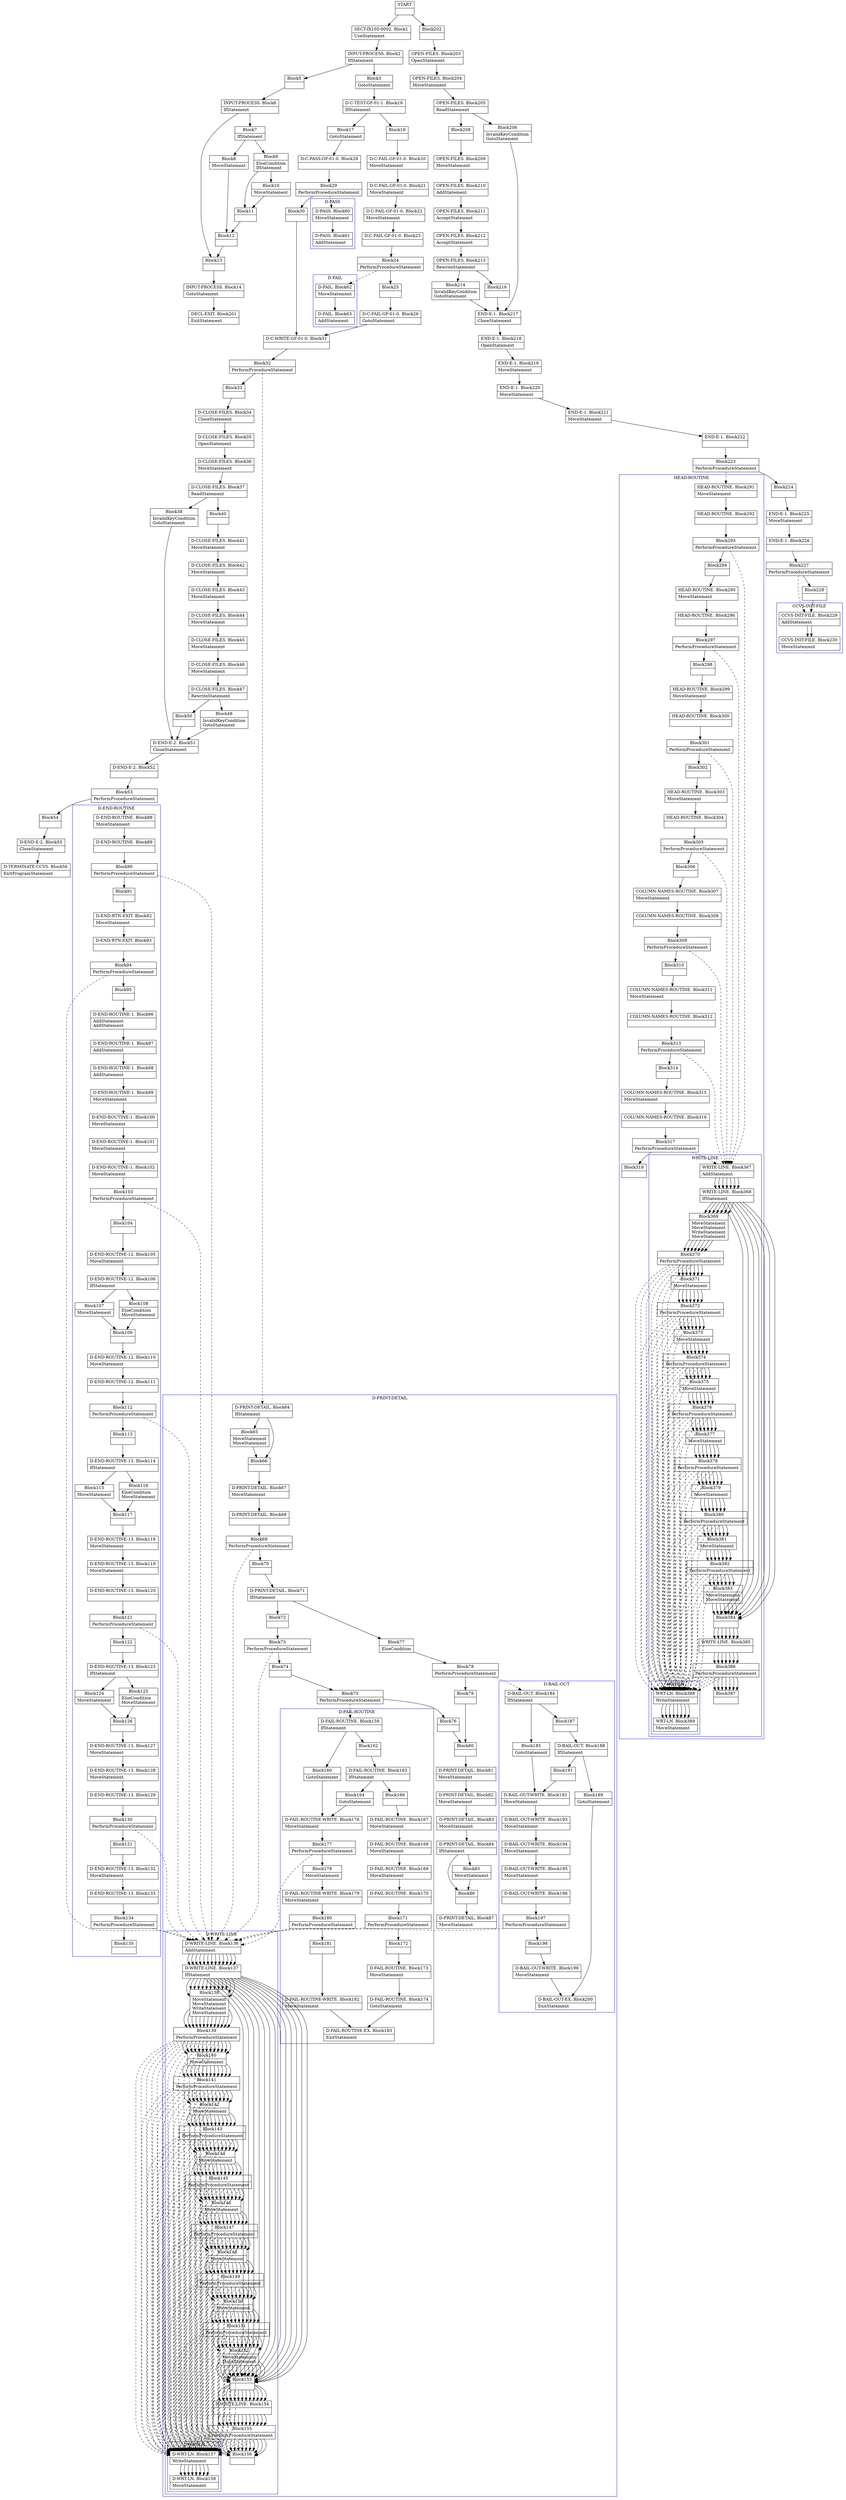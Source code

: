 digraph Cfg {
compound=true;
node [
shape = "record"
]

edge [
arrowtail = "empty"
]
Block0 [
label = "{START|}"
]
Block1 [
label = "{SECT-IX105-0002. Block1|UseStatement\l}"
]
Block2 [
label = "{INPUT-PROCESS. Block2|IfStatement\l}"
]
Block3 [
label = "{Block3|GotoStatement\l}"
]
Block16 [
label = "{D-C-TEST-GF-01-1. Block16|IfStatement\l}"
]
Block17 [
label = "{Block17|GotoStatement\l}"
]
Block28 [
label = "{D-C-PASS-GF-01-0. Block28|}"
]
Block29 [
label = "{Block29|PerformProcedureStatement\l}"
]
subgraph cluster_2{
color = blue;
label = "D-PASS";
Block60 [
label = "{D-PASS. Block60|MoveStatement\l}"
]
Block61 [
label = "{D-PASS. Block61|AddStatement\l}"
]
Block60 -> Block61

}
Block29 -> Block60 [style=dashed]

Block30 [
label = "{Block30|}"
]
Block31 [
label = "{D-C-WRITE-GF-01-0. Block31|}"
]
Block32 [
label = "{Block32|PerformProcedureStatement\l}"
]
subgraph cluster_3{
color = blue;
label = "D-PRINT-DETAIL";
Block64 [
label = "{D-PRINT-DETAIL. Block64|IfStatement\l}"
]
Block65 [
label = "{Block65|MoveStatement\lMoveStatement\l}"
]
Block66 [
label = "{Block66|}"
]
Block67 [
label = "{D-PRINT-DETAIL. Block67|MoveStatement\l}"
]
Block68 [
label = "{D-PRINT-DETAIL. Block68|}"
]
Block69 [
label = "{Block69|PerformProcedureStatement\l}"
]
subgraph cluster_5{
color = blue;
label = "D-WRITE-LINE";
Block136 [
label = "{D-WRITE-LINE. Block136|AddStatement\l}"
]
Block137 [
label = "{D-WRITE-LINE. Block137|IfStatement\l}"
]
Block138 [
label = "{Block138|MoveStatement\lMoveStatement\lWriteStatement\lMoveStatement\l}"
]
Block139 [
label = "{Block139|PerformProcedureStatement\l}"
]
subgraph cluster_16{
color = blue;
label = "D-WRT-LN";
Block157 [
label = "{D-WRT-LN. Block157|WriteStatement\l}"
]
Block158 [
label = "{D-WRT-LN. Block158|MoveStatement\l}"
]
Block157 -> Block158

}
Block139 -> Block157 [style=dashed]

Block140 [
label = "{Block140|MoveStatement\l}"
]
Block141 [
label = "{Block141|PerformProcedureStatement\l}"
]
subgraph cluster_17{
color = blue;
label = "D-WRT-LN";
Block157 [
label = "{D-WRT-LN. Block157|WriteStatement\l}"
]
Block158 [
label = "{D-WRT-LN. Block158|MoveStatement\l}"
]
Block157 -> Block158

}
Block141 -> Block157 [style=dashed]

Block142 [
label = "{Block142|MoveStatement\l}"
]
Block143 [
label = "{Block143|PerformProcedureStatement\l}"
]
subgraph cluster_18{
color = blue;
label = "D-WRT-LN";
Block157 [
label = "{D-WRT-LN. Block157|WriteStatement\l}"
]
Block158 [
label = "{D-WRT-LN. Block158|MoveStatement\l}"
]
Block157 -> Block158

}
Block143 -> Block157 [style=dashed]

Block144 [
label = "{Block144|MoveStatement\l}"
]
Block145 [
label = "{Block145|PerformProcedureStatement\l}"
]
subgraph cluster_19{
color = blue;
label = "D-WRT-LN";
Block157 [
label = "{D-WRT-LN. Block157|WriteStatement\l}"
]
Block158 [
label = "{D-WRT-LN. Block158|MoveStatement\l}"
]
Block157 -> Block158

}
Block145 -> Block157 [style=dashed]

Block146 [
label = "{Block146|MoveStatement\l}"
]
Block147 [
label = "{Block147|PerformProcedureStatement\l}"
]
subgraph cluster_20{
color = blue;
label = "D-WRT-LN";
Block157 [
label = "{D-WRT-LN. Block157|WriteStatement\l}"
]
Block158 [
label = "{D-WRT-LN. Block158|MoveStatement\l}"
]
Block157 -> Block158

}
Block147 -> Block157 [style=dashed]

Block148 [
label = "{Block148|MoveStatement\l}"
]
Block149 [
label = "{Block149|PerformProcedureStatement\l}"
]
subgraph cluster_21{
color = blue;
label = "D-WRT-LN";
Block157 [
label = "{D-WRT-LN. Block157|WriteStatement\l}"
]
Block158 [
label = "{D-WRT-LN. Block158|MoveStatement\l}"
]
Block157 -> Block158

}
Block149 -> Block157 [style=dashed]

Block150 [
label = "{Block150|MoveStatement\l}"
]
Block151 [
label = "{Block151|PerformProcedureStatement\l}"
]
subgraph cluster_22{
color = blue;
label = "D-WRT-LN";
Block157 [
label = "{D-WRT-LN. Block157|WriteStatement\l}"
]
Block158 [
label = "{D-WRT-LN. Block158|MoveStatement\l}"
]
Block157 -> Block158

}
Block151 -> Block157 [style=dashed]

Block152 [
label = "{Block152|MoveStatement\lMoveStatement\l}"
]
Block153 [
label = "{Block153|}"
]
Block154 [
label = "{D-WRITE-LINE. Block154|}"
]
Block155 [
label = "{Block155|PerformProcedureStatement\l}"
]
subgraph cluster_23{
color = blue;
label = "D-WRT-LN";
Block157 [
label = "{D-WRT-LN. Block157|WriteStatement\l}"
]
Block158 [
label = "{D-WRT-LN. Block158|MoveStatement\l}"
]
Block157 -> Block158

}
Block155 -> Block157 [style=dashed]

Block156 [
label = "{Block156|}"
]
Block136 -> Block137
Block137 -> Block138
Block137 -> Block153
Block138 -> Block139
Block139 -> Block140
Block140 -> Block141
Block141 -> Block142
Block142 -> Block143
Block143 -> Block144
Block144 -> Block145
Block145 -> Block146
Block146 -> Block147
Block147 -> Block148
Block148 -> Block149
Block149 -> Block150
Block150 -> Block151
Block151 -> Block152
Block152 -> Block153
Block153 -> Block154
Block154 -> Block155
Block155 -> Block156

}
Block69 -> Block136 [style=dashed]

Block70 [
label = "{Block70|}"
]
Block71 [
label = "{D-PRINT-DETAIL. Block71|IfStatement\l}"
]
Block72 [
label = "{Block72|}"
]
Block73 [
label = "{Block73|PerformProcedureStatement\l}"
]
subgraph cluster_6{
color = blue;
label = "D-WRITE-LINE";
Block136 [
label = "{D-WRITE-LINE. Block136|AddStatement\l}"
]
Block137 [
label = "{D-WRITE-LINE. Block137|IfStatement\l}"
]
Block138 [
label = "{Block138|MoveStatement\lMoveStatement\lWriteStatement\lMoveStatement\l}"
]
Block139 [
label = "{Block139|PerformProcedureStatement\l}"
]
Block139 -> Block157 [style=dashed]

Block140 [
label = "{Block140|MoveStatement\l}"
]
Block141 [
label = "{Block141|PerformProcedureStatement\l}"
]
Block141 -> Block157 [style=dashed]

Block142 [
label = "{Block142|MoveStatement\l}"
]
Block143 [
label = "{Block143|PerformProcedureStatement\l}"
]
Block143 -> Block157 [style=dashed]

Block144 [
label = "{Block144|MoveStatement\l}"
]
Block145 [
label = "{Block145|PerformProcedureStatement\l}"
]
Block145 -> Block157 [style=dashed]

Block146 [
label = "{Block146|MoveStatement\l}"
]
Block147 [
label = "{Block147|PerformProcedureStatement\l}"
]
Block147 -> Block157 [style=dashed]

Block148 [
label = "{Block148|MoveStatement\l}"
]
Block149 [
label = "{Block149|PerformProcedureStatement\l}"
]
Block149 -> Block157 [style=dashed]

Block150 [
label = "{Block150|MoveStatement\l}"
]
Block151 [
label = "{Block151|PerformProcedureStatement\l}"
]
Block151 -> Block157 [style=dashed]

Block152 [
label = "{Block152|MoveStatement\lMoveStatement\l}"
]
Block153 [
label = "{Block153|}"
]
Block154 [
label = "{D-WRITE-LINE. Block154|}"
]
Block155 [
label = "{Block155|PerformProcedureStatement\l}"
]
Block155 -> Block157 [style=dashed]

Block156 [
label = "{Block156|}"
]
Block136 -> Block137
Block137 -> Block138
Block137 -> Block153
Block138 -> Block139
Block139 -> Block140
Block140 -> Block141
Block141 -> Block142
Block142 -> Block143
Block143 -> Block144
Block144 -> Block145
Block145 -> Block146
Block146 -> Block147
Block147 -> Block148
Block148 -> Block149
Block149 -> Block150
Block150 -> Block151
Block151 -> Block152
Block152 -> Block153
Block153 -> Block154
Block154 -> Block155
Block155 -> Block156

}
Block73 -> Block136 [style=dashed]

Block74 [
label = "{Block74|}"
]
Block75 [
label = "{Block75|PerformProcedureStatement\l}"
]
subgraph cluster_7{
color = blue;
label = "D-FAIL-ROUTINE";
Block159 [
label = "{D-FAIL-ROUTINE. Block159|IfStatement\l}"
]
Block160 [
label = "{Block160|GotoStatement\l}"
]
Block176 [
label = "{D-FAIL-ROUTINE-WRITE. Block176|MoveStatement\l}"
]
Block177 [
label = "{Block177|PerformProcedureStatement\l}"
]
subgraph cluster_25{
color = blue;
label = "D-WRITE-LINE";
Block136 [
label = "{D-WRITE-LINE. Block136|AddStatement\l}"
]
Block137 [
label = "{D-WRITE-LINE. Block137|IfStatement\l}"
]
Block138 [
label = "{Block138|MoveStatement\lMoveStatement\lWriteStatement\lMoveStatement\l}"
]
Block139 [
label = "{Block139|PerformProcedureStatement\l}"
]
Block139 -> Block157 [style=dashed]

Block140 [
label = "{Block140|MoveStatement\l}"
]
Block141 [
label = "{Block141|PerformProcedureStatement\l}"
]
Block141 -> Block157 [style=dashed]

Block142 [
label = "{Block142|MoveStatement\l}"
]
Block143 [
label = "{Block143|PerformProcedureStatement\l}"
]
Block143 -> Block157 [style=dashed]

Block144 [
label = "{Block144|MoveStatement\l}"
]
Block145 [
label = "{Block145|PerformProcedureStatement\l}"
]
Block145 -> Block157 [style=dashed]

Block146 [
label = "{Block146|MoveStatement\l}"
]
Block147 [
label = "{Block147|PerformProcedureStatement\l}"
]
Block147 -> Block157 [style=dashed]

Block148 [
label = "{Block148|MoveStatement\l}"
]
Block149 [
label = "{Block149|PerformProcedureStatement\l}"
]
Block149 -> Block157 [style=dashed]

Block150 [
label = "{Block150|MoveStatement\l}"
]
Block151 [
label = "{Block151|PerformProcedureStatement\l}"
]
Block151 -> Block157 [style=dashed]

Block152 [
label = "{Block152|MoveStatement\lMoveStatement\l}"
]
Block153 [
label = "{Block153|}"
]
Block154 [
label = "{D-WRITE-LINE. Block154|}"
]
Block155 [
label = "{Block155|PerformProcedureStatement\l}"
]
Block155 -> Block157 [style=dashed]

Block156 [
label = "{Block156|}"
]
Block136 -> Block137
Block137 -> Block138
Block137 -> Block153
Block138 -> Block139
Block139 -> Block140
Block140 -> Block141
Block141 -> Block142
Block142 -> Block143
Block143 -> Block144
Block144 -> Block145
Block145 -> Block146
Block146 -> Block147
Block147 -> Block148
Block148 -> Block149
Block149 -> Block150
Block150 -> Block151
Block151 -> Block152
Block152 -> Block153
Block153 -> Block154
Block154 -> Block155
Block155 -> Block156

}
Block177 -> Block136 [style=dashed]

Block178 [
label = "{Block178|MoveStatement\l}"
]
Block179 [
label = "{D-FAIL-ROUTINE-WRITE. Block179|MoveStatement\l}"
]
Block180 [
label = "{Block180|PerformProcedureStatement\l}"
]
subgraph cluster_26{
color = blue;
label = "D-WRITE-LINE";
Block136 [
label = "{D-WRITE-LINE. Block136|AddStatement\l}"
]
Block137 [
label = "{D-WRITE-LINE. Block137|IfStatement\l}"
]
Block138 [
label = "{Block138|MoveStatement\lMoveStatement\lWriteStatement\lMoveStatement\l}"
]
Block139 [
label = "{Block139|PerformProcedureStatement\l}"
]
Block139 -> Block157 [style=dashed]

Block140 [
label = "{Block140|MoveStatement\l}"
]
Block141 [
label = "{Block141|PerformProcedureStatement\l}"
]
Block141 -> Block157 [style=dashed]

Block142 [
label = "{Block142|MoveStatement\l}"
]
Block143 [
label = "{Block143|PerformProcedureStatement\l}"
]
Block143 -> Block157 [style=dashed]

Block144 [
label = "{Block144|MoveStatement\l}"
]
Block145 [
label = "{Block145|PerformProcedureStatement\l}"
]
Block145 -> Block157 [style=dashed]

Block146 [
label = "{Block146|MoveStatement\l}"
]
Block147 [
label = "{Block147|PerformProcedureStatement\l}"
]
Block147 -> Block157 [style=dashed]

Block148 [
label = "{Block148|MoveStatement\l}"
]
Block149 [
label = "{Block149|PerformProcedureStatement\l}"
]
Block149 -> Block157 [style=dashed]

Block150 [
label = "{Block150|MoveStatement\l}"
]
Block151 [
label = "{Block151|PerformProcedureStatement\l}"
]
Block151 -> Block157 [style=dashed]

Block152 [
label = "{Block152|MoveStatement\lMoveStatement\l}"
]
Block153 [
label = "{Block153|}"
]
Block154 [
label = "{D-WRITE-LINE. Block154|}"
]
Block155 [
label = "{Block155|PerformProcedureStatement\l}"
]
Block155 -> Block157 [style=dashed]

Block156 [
label = "{Block156|}"
]
Block136 -> Block137
Block137 -> Block138
Block137 -> Block153
Block138 -> Block139
Block139 -> Block140
Block140 -> Block141
Block141 -> Block142
Block142 -> Block143
Block143 -> Block144
Block144 -> Block145
Block145 -> Block146
Block146 -> Block147
Block147 -> Block148
Block148 -> Block149
Block149 -> Block150
Block150 -> Block151
Block151 -> Block152
Block152 -> Block153
Block153 -> Block154
Block154 -> Block155
Block155 -> Block156

}
Block180 -> Block136 [style=dashed]

Block181 [
label = "{Block181|}"
]
Block182 [
label = "{D-FAIL-ROUTINE-WRITE. Block182|MoveStatement\l}"
]
Block183 [
label = "{D-FAIL-ROUTINE-EX. Block183|ExitStatement\l}"
]
Block162 [
label = "{Block162|}"
]
Block163 [
label = "{D-FAIL-ROUTINE. Block163|IfStatement\l}"
]
Block164 [
label = "{Block164|GotoStatement\l}"
]
Block166 [
label = "{Block166|}"
]
Block167 [
label = "{D-FAIL-ROUTINE. Block167|MoveStatement\l}"
]
Block168 [
label = "{D-FAIL-ROUTINE. Block168|MoveStatement\l}"
]
Block169 [
label = "{D-FAIL-ROUTINE. Block169|MoveStatement\l}"
]
Block170 [
label = "{D-FAIL-ROUTINE. Block170|}"
]
Block171 [
label = "{Block171|PerformProcedureStatement\l}"
]
subgraph cluster_24{
color = blue;
label = "D-WRITE-LINE";
Block136 [
label = "{D-WRITE-LINE. Block136|AddStatement\l}"
]
Block137 [
label = "{D-WRITE-LINE. Block137|IfStatement\l}"
]
Block138 [
label = "{Block138|MoveStatement\lMoveStatement\lWriteStatement\lMoveStatement\l}"
]
Block139 [
label = "{Block139|PerformProcedureStatement\l}"
]
Block139 -> Block157 [style=dashed]

Block140 [
label = "{Block140|MoveStatement\l}"
]
Block141 [
label = "{Block141|PerformProcedureStatement\l}"
]
Block141 -> Block157 [style=dashed]

Block142 [
label = "{Block142|MoveStatement\l}"
]
Block143 [
label = "{Block143|PerformProcedureStatement\l}"
]
Block143 -> Block157 [style=dashed]

Block144 [
label = "{Block144|MoveStatement\l}"
]
Block145 [
label = "{Block145|PerformProcedureStatement\l}"
]
Block145 -> Block157 [style=dashed]

Block146 [
label = "{Block146|MoveStatement\l}"
]
Block147 [
label = "{Block147|PerformProcedureStatement\l}"
]
Block147 -> Block157 [style=dashed]

Block148 [
label = "{Block148|MoveStatement\l}"
]
Block149 [
label = "{Block149|PerformProcedureStatement\l}"
]
Block149 -> Block157 [style=dashed]

Block150 [
label = "{Block150|MoveStatement\l}"
]
Block151 [
label = "{Block151|PerformProcedureStatement\l}"
]
Block151 -> Block157 [style=dashed]

Block152 [
label = "{Block152|MoveStatement\lMoveStatement\l}"
]
Block153 [
label = "{Block153|}"
]
Block154 [
label = "{D-WRITE-LINE. Block154|}"
]
Block155 [
label = "{Block155|PerformProcedureStatement\l}"
]
Block155 -> Block157 [style=dashed]

Block156 [
label = "{Block156|}"
]
Block136 -> Block137
Block137 -> Block138
Block137 -> Block153
Block138 -> Block139
Block139 -> Block140
Block140 -> Block141
Block141 -> Block142
Block142 -> Block143
Block143 -> Block144
Block144 -> Block145
Block145 -> Block146
Block146 -> Block147
Block147 -> Block148
Block148 -> Block149
Block149 -> Block150
Block150 -> Block151
Block151 -> Block152
Block152 -> Block153
Block153 -> Block154
Block154 -> Block155
Block155 -> Block156

}
Block171 -> Block136 [style=dashed]

Block172 [
label = "{Block172|}"
]
Block173 [
label = "{D-FAIL-ROUTINE. Block173|MoveStatement\l}"
]
Block174 [
label = "{D-FAIL-ROUTINE. Block174|GotoStatement\l}"
]
Block159 -> Block160
Block159 -> Block162
Block160 -> Block176
Block176 -> Block177
Block177 -> Block178
Block178 -> Block179
Block179 -> Block180
Block180 -> Block181
Block181 -> Block182
Block182 -> Block183
Block162 -> Block163
Block163 -> Block164
Block163 -> Block166
Block164 -> Block176
Block166 -> Block167
Block167 -> Block168
Block168 -> Block169
Block169 -> Block170
Block170 -> Block171
Block171 -> Block172
Block172 -> Block173
Block173 -> Block174
Block174 -> Block183

}
Block75 -> Block159 [style=dashed]

Block76 [
label = "{Block76|}"
]
Block80 [
label = "{Block80|}"
]
Block81 [
label = "{D-PRINT-DETAIL. Block81|MoveStatement\l}"
]
Block82 [
label = "{D-PRINT-DETAIL. Block82|MoveStatement\l}"
]
Block83 [
label = "{D-PRINT-DETAIL. Block83|MoveStatement\l}"
]
Block84 [
label = "{D-PRINT-DETAIL. Block84|IfStatement\l}"
]
Block85 [
label = "{Block85|MoveStatement\l}"
]
Block86 [
label = "{Block86|}"
]
Block87 [
label = "{D-PRINT-DETAIL. Block87|MoveStatement\l}"
]
Block77 [
label = "{Block77|ElseCondition\l}"
]
Block78 [
label = "{Block78|PerformProcedureStatement\l}"
]
subgraph cluster_8{
color = blue;
label = "D-BAIL-OUT";
Block184 [
label = "{D-BAIL-OUT. Block184|IfStatement\l}"
]
Block185 [
label = "{Block185|GotoStatement\l}"
]
Block192 [
label = "{D-BAIL-OUT-WRITE. Block192|MoveStatement\l}"
]
Block193 [
label = "{D-BAIL-OUT-WRITE. Block193|MoveStatement\l}"
]
Block194 [
label = "{D-BAIL-OUT-WRITE. Block194|MoveStatement\l}"
]
Block195 [
label = "{D-BAIL-OUT-WRITE. Block195|MoveStatement\l}"
]
Block196 [
label = "{D-BAIL-OUT-WRITE. Block196|}"
]
Block197 [
label = "{Block197|PerformProcedureStatement\l}"
]
subgraph cluster_27{
color = blue;
label = "D-WRITE-LINE";
Block136 [
label = "{D-WRITE-LINE. Block136|AddStatement\l}"
]
Block137 [
label = "{D-WRITE-LINE. Block137|IfStatement\l}"
]
Block138 [
label = "{Block138|MoveStatement\lMoveStatement\lWriteStatement\lMoveStatement\l}"
]
Block139 [
label = "{Block139|PerformProcedureStatement\l}"
]
Block139 -> Block157 [style=dashed]

Block140 [
label = "{Block140|MoveStatement\l}"
]
Block141 [
label = "{Block141|PerformProcedureStatement\l}"
]
Block141 -> Block157 [style=dashed]

Block142 [
label = "{Block142|MoveStatement\l}"
]
Block143 [
label = "{Block143|PerformProcedureStatement\l}"
]
Block143 -> Block157 [style=dashed]

Block144 [
label = "{Block144|MoveStatement\l}"
]
Block145 [
label = "{Block145|PerformProcedureStatement\l}"
]
Block145 -> Block157 [style=dashed]

Block146 [
label = "{Block146|MoveStatement\l}"
]
Block147 [
label = "{Block147|PerformProcedureStatement\l}"
]
Block147 -> Block157 [style=dashed]

Block148 [
label = "{Block148|MoveStatement\l}"
]
Block149 [
label = "{Block149|PerformProcedureStatement\l}"
]
Block149 -> Block157 [style=dashed]

Block150 [
label = "{Block150|MoveStatement\l}"
]
Block151 [
label = "{Block151|PerformProcedureStatement\l}"
]
Block151 -> Block157 [style=dashed]

Block152 [
label = "{Block152|MoveStatement\lMoveStatement\l}"
]
Block153 [
label = "{Block153|}"
]
Block154 [
label = "{D-WRITE-LINE. Block154|}"
]
Block155 [
label = "{Block155|PerformProcedureStatement\l}"
]
Block155 -> Block157 [style=dashed]

Block156 [
label = "{Block156|}"
]
Block136 -> Block137
Block137 -> Block138
Block137 -> Block153
Block138 -> Block139
Block139 -> Block140
Block140 -> Block141
Block141 -> Block142
Block142 -> Block143
Block143 -> Block144
Block144 -> Block145
Block145 -> Block146
Block146 -> Block147
Block147 -> Block148
Block148 -> Block149
Block149 -> Block150
Block150 -> Block151
Block151 -> Block152
Block152 -> Block153
Block153 -> Block154
Block154 -> Block155
Block155 -> Block156

}
Block197 -> Block136 [style=dashed]

Block198 [
label = "{Block198|}"
]
Block199 [
label = "{D-BAIL-OUT-WRITE. Block199|MoveStatement\l}"
]
Block200 [
label = "{D-BAIL-OUT-EX. Block200|ExitStatement\l}"
]
Block187 [
label = "{Block187|}"
]
Block188 [
label = "{D-BAIL-OUT. Block188|IfStatement\l}"
]
Block189 [
label = "{Block189|GotoStatement\l}"
]
Block191 [
label = "{Block191|}"
]
Block184 -> Block185
Block184 -> Block187
Block185 -> Block192
Block192 -> Block193
Block193 -> Block194
Block194 -> Block195
Block195 -> Block196
Block196 -> Block197
Block197 -> Block198
Block198 -> Block199
Block199 -> Block200
Block187 -> Block188
Block188 -> Block189
Block188 -> Block191
Block189 -> Block200
Block191 -> Block192

}
Block78 -> Block184 [style=dashed]

Block79 [
label = "{Block79|}"
]
Block64 -> Block65
Block64 -> Block66
Block65 -> Block66
Block66 -> Block67
Block67 -> Block68
Block68 -> Block69
Block69 -> Block70
Block70 -> Block71
Block71 -> Block72
Block71 -> Block77
Block72 -> Block73
Block73 -> Block74
Block74 -> Block75
Block75 -> Block76
Block76 -> Block80
Block80 -> Block81
Block81 -> Block82
Block82 -> Block83
Block83 -> Block84
Block84 -> Block85
Block84 -> Block86
Block85 -> Block86
Block86 -> Block87
Block77 -> Block78
Block78 -> Block79
Block79 -> Block80

}
Block32 -> Block64 [style=dashed]

Block33 [
label = "{Block33|}"
]
Block34 [
label = "{D-CLOSE-FILES. Block34|CloseStatement\l}"
]
Block35 [
label = "{D-CLOSE-FILES. Block35|OpenStatement\l}"
]
Block36 [
label = "{D-CLOSE-FILES. Block36|MoveStatement\l}"
]
Block37 [
label = "{D-CLOSE-FILES. Block37|ReadStatement\l}"
]
Block38 [
label = "{Block38|InvalidKeyCondition\lGotoStatement\l}"
]
Block51 [
label = "{D-END-E-2. Block51|CloseStatement\l}"
]
Block52 [
label = "{D-END-E-2. Block52|}"
]
Block53 [
label = "{Block53|PerformProcedureStatement\l}"
]
subgraph cluster_4{
color = blue;
label = "D-END-ROUTINE";
Block88 [
label = "{D-END-ROUTINE. Block88|MoveStatement\l}"
]
Block89 [
label = "{D-END-ROUTINE. Block89|}"
]
Block90 [
label = "{Block90|PerformProcedureStatement\l}"
]
subgraph cluster_9{
color = blue;
label = "D-WRITE-LINE";
Block136 [
label = "{D-WRITE-LINE. Block136|AddStatement\l}"
]
Block137 [
label = "{D-WRITE-LINE. Block137|IfStatement\l}"
]
Block138 [
label = "{Block138|MoveStatement\lMoveStatement\lWriteStatement\lMoveStatement\l}"
]
Block139 [
label = "{Block139|PerformProcedureStatement\l}"
]
Block139 -> Block157 [style=dashed]

Block140 [
label = "{Block140|MoveStatement\l}"
]
Block141 [
label = "{Block141|PerformProcedureStatement\l}"
]
Block141 -> Block157 [style=dashed]

Block142 [
label = "{Block142|MoveStatement\l}"
]
Block143 [
label = "{Block143|PerformProcedureStatement\l}"
]
Block143 -> Block157 [style=dashed]

Block144 [
label = "{Block144|MoveStatement\l}"
]
Block145 [
label = "{Block145|PerformProcedureStatement\l}"
]
Block145 -> Block157 [style=dashed]

Block146 [
label = "{Block146|MoveStatement\l}"
]
Block147 [
label = "{Block147|PerformProcedureStatement\l}"
]
Block147 -> Block157 [style=dashed]

Block148 [
label = "{Block148|MoveStatement\l}"
]
Block149 [
label = "{Block149|PerformProcedureStatement\l}"
]
Block149 -> Block157 [style=dashed]

Block150 [
label = "{Block150|MoveStatement\l}"
]
Block151 [
label = "{Block151|PerformProcedureStatement\l}"
]
Block151 -> Block157 [style=dashed]

Block152 [
label = "{Block152|MoveStatement\lMoveStatement\l}"
]
Block153 [
label = "{Block153|}"
]
Block154 [
label = "{D-WRITE-LINE. Block154|}"
]
Block155 [
label = "{Block155|PerformProcedureStatement\l}"
]
Block155 -> Block157 [style=dashed]

Block156 [
label = "{Block156|}"
]
Block136 -> Block137
Block137 -> Block138
Block137 -> Block153
Block138 -> Block139
Block139 -> Block140
Block140 -> Block141
Block141 -> Block142
Block142 -> Block143
Block143 -> Block144
Block144 -> Block145
Block145 -> Block146
Block146 -> Block147
Block147 -> Block148
Block148 -> Block149
Block149 -> Block150
Block150 -> Block151
Block151 -> Block152
Block152 -> Block153
Block153 -> Block154
Block154 -> Block155
Block155 -> Block156

}
Block90 -> Block136 [style=dashed]

Block91 [
label = "{Block91|}"
]
Block92 [
label = "{D-END-RTN-EXIT. Block92|MoveStatement\l}"
]
Block93 [
label = "{D-END-RTN-EXIT. Block93|}"
]
Block94 [
label = "{Block94|PerformProcedureStatement\l}"
]
subgraph cluster_10{
color = blue;
label = "D-WRITE-LINE";
Block136 [
label = "{D-WRITE-LINE. Block136|AddStatement\l}"
]
Block137 [
label = "{D-WRITE-LINE. Block137|IfStatement\l}"
]
Block138 [
label = "{Block138|MoveStatement\lMoveStatement\lWriteStatement\lMoveStatement\l}"
]
Block139 [
label = "{Block139|PerformProcedureStatement\l}"
]
Block139 -> Block157 [style=dashed]

Block140 [
label = "{Block140|MoveStatement\l}"
]
Block141 [
label = "{Block141|PerformProcedureStatement\l}"
]
Block141 -> Block157 [style=dashed]

Block142 [
label = "{Block142|MoveStatement\l}"
]
Block143 [
label = "{Block143|PerformProcedureStatement\l}"
]
Block143 -> Block157 [style=dashed]

Block144 [
label = "{Block144|MoveStatement\l}"
]
Block145 [
label = "{Block145|PerformProcedureStatement\l}"
]
Block145 -> Block157 [style=dashed]

Block146 [
label = "{Block146|MoveStatement\l}"
]
Block147 [
label = "{Block147|PerformProcedureStatement\l}"
]
Block147 -> Block157 [style=dashed]

Block148 [
label = "{Block148|MoveStatement\l}"
]
Block149 [
label = "{Block149|PerformProcedureStatement\l}"
]
Block149 -> Block157 [style=dashed]

Block150 [
label = "{Block150|MoveStatement\l}"
]
Block151 [
label = "{Block151|PerformProcedureStatement\l}"
]
Block151 -> Block157 [style=dashed]

Block152 [
label = "{Block152|MoveStatement\lMoveStatement\l}"
]
Block153 [
label = "{Block153|}"
]
Block154 [
label = "{D-WRITE-LINE. Block154|}"
]
Block155 [
label = "{Block155|PerformProcedureStatement\l}"
]
Block155 -> Block157 [style=dashed]

Block156 [
label = "{Block156|}"
]
Block136 -> Block137
Block137 -> Block138
Block137 -> Block153
Block138 -> Block139
Block139 -> Block140
Block140 -> Block141
Block141 -> Block142
Block142 -> Block143
Block143 -> Block144
Block144 -> Block145
Block145 -> Block146
Block146 -> Block147
Block147 -> Block148
Block148 -> Block149
Block149 -> Block150
Block150 -> Block151
Block151 -> Block152
Block152 -> Block153
Block153 -> Block154
Block154 -> Block155
Block155 -> Block156

}
Block94 -> Block136 [style=dashed]

Block95 [
label = "{Block95|}"
]
Block96 [
label = "{D-END-ROUTINE-1. Block96|AddStatement\lAddStatement\l}"
]
Block97 [
label = "{D-END-ROUTINE-1. Block97|AddStatement\l}"
]
Block98 [
label = "{D-END-ROUTINE-1. Block98|AddStatement\l}"
]
Block99 [
label = "{D-END-ROUTINE-1. Block99|MoveStatement\l}"
]
Block100 [
label = "{D-END-ROUTINE-1. Block100|MoveStatement\l}"
]
Block101 [
label = "{D-END-ROUTINE-1. Block101|MoveStatement\l}"
]
Block102 [
label = "{D-END-ROUTINE-1. Block102|MoveStatement\l}"
]
Block103 [
label = "{Block103|PerformProcedureStatement\l}"
]
subgraph cluster_11{
color = blue;
label = "D-WRITE-LINE";
Block136 [
label = "{D-WRITE-LINE. Block136|AddStatement\l}"
]
Block137 [
label = "{D-WRITE-LINE. Block137|IfStatement\l}"
]
Block138 [
label = "{Block138|MoveStatement\lMoveStatement\lWriteStatement\lMoveStatement\l}"
]
Block139 [
label = "{Block139|PerformProcedureStatement\l}"
]
Block139 -> Block157 [style=dashed]

Block140 [
label = "{Block140|MoveStatement\l}"
]
Block141 [
label = "{Block141|PerformProcedureStatement\l}"
]
Block141 -> Block157 [style=dashed]

Block142 [
label = "{Block142|MoveStatement\l}"
]
Block143 [
label = "{Block143|PerformProcedureStatement\l}"
]
Block143 -> Block157 [style=dashed]

Block144 [
label = "{Block144|MoveStatement\l}"
]
Block145 [
label = "{Block145|PerformProcedureStatement\l}"
]
Block145 -> Block157 [style=dashed]

Block146 [
label = "{Block146|MoveStatement\l}"
]
Block147 [
label = "{Block147|PerformProcedureStatement\l}"
]
Block147 -> Block157 [style=dashed]

Block148 [
label = "{Block148|MoveStatement\l}"
]
Block149 [
label = "{Block149|PerformProcedureStatement\l}"
]
Block149 -> Block157 [style=dashed]

Block150 [
label = "{Block150|MoveStatement\l}"
]
Block151 [
label = "{Block151|PerformProcedureStatement\l}"
]
Block151 -> Block157 [style=dashed]

Block152 [
label = "{Block152|MoveStatement\lMoveStatement\l}"
]
Block153 [
label = "{Block153|}"
]
Block154 [
label = "{D-WRITE-LINE. Block154|}"
]
Block155 [
label = "{Block155|PerformProcedureStatement\l}"
]
Block155 -> Block157 [style=dashed]

Block156 [
label = "{Block156|}"
]
Block136 -> Block137
Block137 -> Block138
Block137 -> Block153
Block138 -> Block139
Block139 -> Block140
Block140 -> Block141
Block141 -> Block142
Block142 -> Block143
Block143 -> Block144
Block144 -> Block145
Block145 -> Block146
Block146 -> Block147
Block147 -> Block148
Block148 -> Block149
Block149 -> Block150
Block150 -> Block151
Block151 -> Block152
Block152 -> Block153
Block153 -> Block154
Block154 -> Block155
Block155 -> Block156

}
Block103 -> Block136 [style=dashed]

Block104 [
label = "{Block104|}"
]
Block105 [
label = "{D-END-ROUTINE-12. Block105|MoveStatement\l}"
]
Block106 [
label = "{D-END-ROUTINE-12. Block106|IfStatement\l}"
]
Block107 [
label = "{Block107|MoveStatement\l}"
]
Block109 [
label = "{Block109|}"
]
Block110 [
label = "{D-END-ROUTINE-12. Block110|MoveStatement\l}"
]
Block111 [
label = "{D-END-ROUTINE-12. Block111|}"
]
Block112 [
label = "{Block112|PerformProcedureStatement\l}"
]
subgraph cluster_12{
color = blue;
label = "D-WRITE-LINE";
Block136 [
label = "{D-WRITE-LINE. Block136|AddStatement\l}"
]
Block137 [
label = "{D-WRITE-LINE. Block137|IfStatement\l}"
]
Block138 [
label = "{Block138|MoveStatement\lMoveStatement\lWriteStatement\lMoveStatement\l}"
]
Block139 [
label = "{Block139|PerformProcedureStatement\l}"
]
Block139 -> Block157 [style=dashed]

Block140 [
label = "{Block140|MoveStatement\l}"
]
Block141 [
label = "{Block141|PerformProcedureStatement\l}"
]
Block141 -> Block157 [style=dashed]

Block142 [
label = "{Block142|MoveStatement\l}"
]
Block143 [
label = "{Block143|PerformProcedureStatement\l}"
]
Block143 -> Block157 [style=dashed]

Block144 [
label = "{Block144|MoveStatement\l}"
]
Block145 [
label = "{Block145|PerformProcedureStatement\l}"
]
Block145 -> Block157 [style=dashed]

Block146 [
label = "{Block146|MoveStatement\l}"
]
Block147 [
label = "{Block147|PerformProcedureStatement\l}"
]
Block147 -> Block157 [style=dashed]

Block148 [
label = "{Block148|MoveStatement\l}"
]
Block149 [
label = "{Block149|PerformProcedureStatement\l}"
]
Block149 -> Block157 [style=dashed]

Block150 [
label = "{Block150|MoveStatement\l}"
]
Block151 [
label = "{Block151|PerformProcedureStatement\l}"
]
Block151 -> Block157 [style=dashed]

Block152 [
label = "{Block152|MoveStatement\lMoveStatement\l}"
]
Block153 [
label = "{Block153|}"
]
Block154 [
label = "{D-WRITE-LINE. Block154|}"
]
Block155 [
label = "{Block155|PerformProcedureStatement\l}"
]
Block155 -> Block157 [style=dashed]

Block156 [
label = "{Block156|}"
]
Block136 -> Block137
Block137 -> Block138
Block137 -> Block153
Block138 -> Block139
Block139 -> Block140
Block140 -> Block141
Block141 -> Block142
Block142 -> Block143
Block143 -> Block144
Block144 -> Block145
Block145 -> Block146
Block146 -> Block147
Block147 -> Block148
Block148 -> Block149
Block149 -> Block150
Block150 -> Block151
Block151 -> Block152
Block152 -> Block153
Block153 -> Block154
Block154 -> Block155
Block155 -> Block156

}
Block112 -> Block136 [style=dashed]

Block113 [
label = "{Block113|}"
]
Block114 [
label = "{D-END-ROUTINE-13. Block114|IfStatement\l}"
]
Block115 [
label = "{Block115|MoveStatement\l}"
]
Block117 [
label = "{Block117|}"
]
Block118 [
label = "{D-END-ROUTINE-13. Block118|MoveStatement\l}"
]
Block119 [
label = "{D-END-ROUTINE-13. Block119|MoveStatement\l}"
]
Block120 [
label = "{D-END-ROUTINE-13. Block120|}"
]
Block121 [
label = "{Block121|PerformProcedureStatement\l}"
]
subgraph cluster_13{
color = blue;
label = "D-WRITE-LINE";
Block136 [
label = "{D-WRITE-LINE. Block136|AddStatement\l}"
]
Block137 [
label = "{D-WRITE-LINE. Block137|IfStatement\l}"
]
Block138 [
label = "{Block138|MoveStatement\lMoveStatement\lWriteStatement\lMoveStatement\l}"
]
Block139 [
label = "{Block139|PerformProcedureStatement\l}"
]
Block139 -> Block157 [style=dashed]

Block140 [
label = "{Block140|MoveStatement\l}"
]
Block141 [
label = "{Block141|PerformProcedureStatement\l}"
]
Block141 -> Block157 [style=dashed]

Block142 [
label = "{Block142|MoveStatement\l}"
]
Block143 [
label = "{Block143|PerformProcedureStatement\l}"
]
Block143 -> Block157 [style=dashed]

Block144 [
label = "{Block144|MoveStatement\l}"
]
Block145 [
label = "{Block145|PerformProcedureStatement\l}"
]
Block145 -> Block157 [style=dashed]

Block146 [
label = "{Block146|MoveStatement\l}"
]
Block147 [
label = "{Block147|PerformProcedureStatement\l}"
]
Block147 -> Block157 [style=dashed]

Block148 [
label = "{Block148|MoveStatement\l}"
]
Block149 [
label = "{Block149|PerformProcedureStatement\l}"
]
Block149 -> Block157 [style=dashed]

Block150 [
label = "{Block150|MoveStatement\l}"
]
Block151 [
label = "{Block151|PerformProcedureStatement\l}"
]
Block151 -> Block157 [style=dashed]

Block152 [
label = "{Block152|MoveStatement\lMoveStatement\l}"
]
Block153 [
label = "{Block153|}"
]
Block154 [
label = "{D-WRITE-LINE. Block154|}"
]
Block155 [
label = "{Block155|PerformProcedureStatement\l}"
]
Block155 -> Block157 [style=dashed]

Block156 [
label = "{Block156|}"
]
Block136 -> Block137
Block137 -> Block138
Block137 -> Block153
Block138 -> Block139
Block139 -> Block140
Block140 -> Block141
Block141 -> Block142
Block142 -> Block143
Block143 -> Block144
Block144 -> Block145
Block145 -> Block146
Block146 -> Block147
Block147 -> Block148
Block148 -> Block149
Block149 -> Block150
Block150 -> Block151
Block151 -> Block152
Block152 -> Block153
Block153 -> Block154
Block154 -> Block155
Block155 -> Block156

}
Block121 -> Block136 [style=dashed]

Block122 [
label = "{Block122|}"
]
Block123 [
label = "{D-END-ROUTINE-13. Block123|IfStatement\l}"
]
Block124 [
label = "{Block124|MoveStatement\l}"
]
Block126 [
label = "{Block126|}"
]
Block127 [
label = "{D-END-ROUTINE-13. Block127|MoveStatement\l}"
]
Block128 [
label = "{D-END-ROUTINE-13. Block128|MoveStatement\l}"
]
Block129 [
label = "{D-END-ROUTINE-13. Block129|}"
]
Block130 [
label = "{Block130|PerformProcedureStatement\l}"
]
subgraph cluster_14{
color = blue;
label = "D-WRITE-LINE";
Block136 [
label = "{D-WRITE-LINE. Block136|AddStatement\l}"
]
Block137 [
label = "{D-WRITE-LINE. Block137|IfStatement\l}"
]
Block138 [
label = "{Block138|MoveStatement\lMoveStatement\lWriteStatement\lMoveStatement\l}"
]
Block139 [
label = "{Block139|PerformProcedureStatement\l}"
]
Block139 -> Block157 [style=dashed]

Block140 [
label = "{Block140|MoveStatement\l}"
]
Block141 [
label = "{Block141|PerformProcedureStatement\l}"
]
Block141 -> Block157 [style=dashed]

Block142 [
label = "{Block142|MoveStatement\l}"
]
Block143 [
label = "{Block143|PerformProcedureStatement\l}"
]
Block143 -> Block157 [style=dashed]

Block144 [
label = "{Block144|MoveStatement\l}"
]
Block145 [
label = "{Block145|PerformProcedureStatement\l}"
]
Block145 -> Block157 [style=dashed]

Block146 [
label = "{Block146|MoveStatement\l}"
]
Block147 [
label = "{Block147|PerformProcedureStatement\l}"
]
Block147 -> Block157 [style=dashed]

Block148 [
label = "{Block148|MoveStatement\l}"
]
Block149 [
label = "{Block149|PerformProcedureStatement\l}"
]
Block149 -> Block157 [style=dashed]

Block150 [
label = "{Block150|MoveStatement\l}"
]
Block151 [
label = "{Block151|PerformProcedureStatement\l}"
]
Block151 -> Block157 [style=dashed]

Block152 [
label = "{Block152|MoveStatement\lMoveStatement\l}"
]
Block153 [
label = "{Block153|}"
]
Block154 [
label = "{D-WRITE-LINE. Block154|}"
]
Block155 [
label = "{Block155|PerformProcedureStatement\l}"
]
Block155 -> Block157 [style=dashed]

Block156 [
label = "{Block156|}"
]
Block136 -> Block137
Block137 -> Block138
Block137 -> Block153
Block138 -> Block139
Block139 -> Block140
Block140 -> Block141
Block141 -> Block142
Block142 -> Block143
Block143 -> Block144
Block144 -> Block145
Block145 -> Block146
Block146 -> Block147
Block147 -> Block148
Block148 -> Block149
Block149 -> Block150
Block150 -> Block151
Block151 -> Block152
Block152 -> Block153
Block153 -> Block154
Block154 -> Block155
Block155 -> Block156

}
Block130 -> Block136 [style=dashed]

Block131 [
label = "{Block131|}"
]
Block132 [
label = "{D-END-ROUTINE-13. Block132|MoveStatement\l}"
]
Block133 [
label = "{D-END-ROUTINE-13. Block133|}"
]
Block134 [
label = "{Block134|PerformProcedureStatement\l}"
]
subgraph cluster_15{
color = blue;
label = "D-WRITE-LINE";
Block136 [
label = "{D-WRITE-LINE. Block136|AddStatement\l}"
]
Block137 [
label = "{D-WRITE-LINE. Block137|IfStatement\l}"
]
Block138 [
label = "{Block138|MoveStatement\lMoveStatement\lWriteStatement\lMoveStatement\l}"
]
Block139 [
label = "{Block139|PerformProcedureStatement\l}"
]
Block139 -> Block157 [style=dashed]

Block140 [
label = "{Block140|MoveStatement\l}"
]
Block141 [
label = "{Block141|PerformProcedureStatement\l}"
]
Block141 -> Block157 [style=dashed]

Block142 [
label = "{Block142|MoveStatement\l}"
]
Block143 [
label = "{Block143|PerformProcedureStatement\l}"
]
Block143 -> Block157 [style=dashed]

Block144 [
label = "{Block144|MoveStatement\l}"
]
Block145 [
label = "{Block145|PerformProcedureStatement\l}"
]
Block145 -> Block157 [style=dashed]

Block146 [
label = "{Block146|MoveStatement\l}"
]
Block147 [
label = "{Block147|PerformProcedureStatement\l}"
]
Block147 -> Block157 [style=dashed]

Block148 [
label = "{Block148|MoveStatement\l}"
]
Block149 [
label = "{Block149|PerformProcedureStatement\l}"
]
Block149 -> Block157 [style=dashed]

Block150 [
label = "{Block150|MoveStatement\l}"
]
Block151 [
label = "{Block151|PerformProcedureStatement\l}"
]
Block151 -> Block157 [style=dashed]

Block152 [
label = "{Block152|MoveStatement\lMoveStatement\l}"
]
Block153 [
label = "{Block153|}"
]
Block154 [
label = "{D-WRITE-LINE. Block154|}"
]
Block155 [
label = "{Block155|PerformProcedureStatement\l}"
]
Block155 -> Block157 [style=dashed]

Block156 [
label = "{Block156|}"
]
Block136 -> Block137
Block137 -> Block138
Block137 -> Block153
Block138 -> Block139
Block139 -> Block140
Block140 -> Block141
Block141 -> Block142
Block142 -> Block143
Block143 -> Block144
Block144 -> Block145
Block145 -> Block146
Block146 -> Block147
Block147 -> Block148
Block148 -> Block149
Block149 -> Block150
Block150 -> Block151
Block151 -> Block152
Block152 -> Block153
Block153 -> Block154
Block154 -> Block155
Block155 -> Block156

}
Block134 -> Block136 [style=dashed]

Block135 [
label = "{Block135|}"
]
Block125 [
label = "{Block125|ElseCondition\lMoveStatement\l}"
]
Block116 [
label = "{Block116|ElseCondition\lMoveStatement\l}"
]
Block108 [
label = "{Block108|ElseCondition\lMoveStatement\l}"
]
Block88 -> Block89
Block89 -> Block90
Block90 -> Block91
Block91 -> Block92
Block92 -> Block93
Block93 -> Block94
Block94 -> Block95
Block95 -> Block96
Block96 -> Block97
Block97 -> Block98
Block98 -> Block99
Block99 -> Block100
Block100 -> Block101
Block101 -> Block102
Block102 -> Block103
Block103 -> Block104
Block104 -> Block105
Block105 -> Block106
Block106 -> Block107
Block106 -> Block108
Block107 -> Block109
Block109 -> Block110
Block110 -> Block111
Block111 -> Block112
Block112 -> Block113
Block113 -> Block114
Block114 -> Block115
Block114 -> Block116
Block115 -> Block117
Block117 -> Block118
Block118 -> Block119
Block119 -> Block120
Block120 -> Block121
Block121 -> Block122
Block122 -> Block123
Block123 -> Block124
Block123 -> Block125
Block124 -> Block126
Block126 -> Block127
Block127 -> Block128
Block128 -> Block129
Block129 -> Block130
Block130 -> Block131
Block131 -> Block132
Block132 -> Block133
Block133 -> Block134
Block134 -> Block135
Block125 -> Block126
Block116 -> Block117
Block108 -> Block109

}
Block53 -> Block88 [style=dashed]

Block54 [
label = "{Block54|}"
]
Block55 [
label = "{D-END-E-2. Block55|CloseStatement\l}"
]
Block56 [
label = "{D-TERMINATE-CCVS. Block56|ExitProgramStatement\l}"
]
Block40 [
label = "{Block40|}"
]
Block41 [
label = "{D-CLOSE-FILES. Block41|MoveStatement\l}"
]
Block42 [
label = "{D-CLOSE-FILES. Block42|MoveStatement\l}"
]
Block43 [
label = "{D-CLOSE-FILES. Block43|MoveStatement\l}"
]
Block44 [
label = "{D-CLOSE-FILES. Block44|MoveStatement\l}"
]
Block45 [
label = "{D-CLOSE-FILES. Block45|MoveStatement\l}"
]
Block46 [
label = "{D-CLOSE-FILES. Block46|MoveStatement\l}"
]
Block47 [
label = "{D-CLOSE-FILES. Block47|RewriteStatement\l}"
]
Block48 [
label = "{Block48|InvalidKeyCondition\lGotoStatement\l}"
]
Block50 [
label = "{Block50|}"
]
Block19 [
label = "{Block19|}"
]
Block20 [
label = "{D-C-FAIL-GF-01-0. Block20|MoveStatement\l}"
]
Block21 [
label = "{D-C-FAIL-GF-01-0. Block21|MoveStatement\l}"
]
Block22 [
label = "{D-C-FAIL-GF-01-0. Block22|MoveStatement\l}"
]
Block23 [
label = "{D-C-FAIL-GF-01-0. Block23|}"
]
Block24 [
label = "{Block24|PerformProcedureStatement\l}"
]
subgraph cluster_1{
color = blue;
label = "D-FAIL";
Block62 [
label = "{D-FAIL. Block62|MoveStatement\l}"
]
Block63 [
label = "{D-FAIL. Block63|AddStatement\l}"
]
Block62 -> Block63

}
Block24 -> Block62 [style=dashed]

Block25 [
label = "{Block25|}"
]
Block26 [
label = "{D-C-FAIL-GF-01-0. Block26|GotoStatement\l}"
]
Block5 [
label = "{Block5|}"
]
Block6 [
label = "{INPUT-PROCESS. Block6|IfStatement\l}"
]
Block7 [
label = "{Block7|IfStatement\l}"
]
Block8 [
label = "{Block8|MoveStatement\l}"
]
Block12 [
label = "{Block12|}"
]
Block13 [
label = "{Block13|}"
]
Block14 [
label = "{INPUT-PROCESS. Block14|GotoStatement\l}"
]
Block201 [
label = "{DECL-EXIT. Block201|ExitStatement\l}"
]
Block9 [
label = "{Block9|ElseCondition\lIfStatement\l}"
]
Block10 [
label = "{Block10|MoveStatement\l}"
]
Block11 [
label = "{Block11|}"
]
Block202 [
label = "{Block202|}"
]
Block203 [
label = "{OPEN-FILES. Block203|OpenStatement\l}"
]
Block204 [
label = "{OPEN-FILES. Block204|MoveStatement\l}"
]
Block205 [
label = "{OPEN-FILES. Block205|ReadStatement\l}"
]
Block206 [
label = "{Block206|InvalidKeyCondition\lGotoStatement\l}"
]
Block217 [
label = "{END-E-1. Block217|CloseStatement\l}"
]
Block218 [
label = "{END-E-1. Block218|OpenStatement\l}"
]
Block219 [
label = "{END-E-1. Block219|MoveStatement\l}"
]
Block220 [
label = "{END-E-1. Block220|MoveStatement\l}"
]
Block221 [
label = "{END-E-1. Block221|MoveStatement\l}"
]
Block222 [
label = "{END-E-1. Block222|}"
]
Block223 [
label = "{Block223|PerformProcedureStatement\l}"
]
subgraph cluster_28{
color = blue;
label = "HEAD-ROUTINE";
Block291 [
label = "{HEAD-ROUTINE. Block291|MoveStatement\l}"
]
Block292 [
label = "{HEAD-ROUTINE. Block292|}"
]
Block293 [
label = "{Block293|PerformProcedureStatement\l}"
]
subgraph cluster_35{
color = blue;
label = "WRITE-LINE";
Block367 [
label = "{WRITE-LINE. Block367|AddStatement\l}"
]
Block368 [
label = "{WRITE-LINE. Block368|IfStatement\l}"
]
Block369 [
label = "{Block369|MoveStatement\lMoveStatement\lWriteStatement\lMoveStatement\l}"
]
Block370 [
label = "{Block370|PerformProcedureStatement\l}"
]
subgraph cluster_49{
color = blue;
label = "WRT-LN";
Block388 [
label = "{WRT-LN. Block388|WriteStatement\l}"
]
Block389 [
label = "{WRT-LN. Block389|MoveStatement\l}"
]
Block388 -> Block389

}
Block370 -> Block388 [style=dashed]

Block371 [
label = "{Block371|MoveStatement\l}"
]
Block372 [
label = "{Block372|PerformProcedureStatement\l}"
]
subgraph cluster_50{
color = blue;
label = "WRT-LN";
Block388 [
label = "{WRT-LN. Block388|WriteStatement\l}"
]
Block389 [
label = "{WRT-LN. Block389|MoveStatement\l}"
]
Block388 -> Block389

}
Block372 -> Block388 [style=dashed]

Block373 [
label = "{Block373|MoveStatement\l}"
]
Block374 [
label = "{Block374|PerformProcedureStatement\l}"
]
subgraph cluster_51{
color = blue;
label = "WRT-LN";
Block388 [
label = "{WRT-LN. Block388|WriteStatement\l}"
]
Block389 [
label = "{WRT-LN. Block389|MoveStatement\l}"
]
Block388 -> Block389

}
Block374 -> Block388 [style=dashed]

Block375 [
label = "{Block375|MoveStatement\l}"
]
Block376 [
label = "{Block376|PerformProcedureStatement\l}"
]
subgraph cluster_52{
color = blue;
label = "WRT-LN";
Block388 [
label = "{WRT-LN. Block388|WriteStatement\l}"
]
Block389 [
label = "{WRT-LN. Block389|MoveStatement\l}"
]
Block388 -> Block389

}
Block376 -> Block388 [style=dashed]

Block377 [
label = "{Block377|MoveStatement\l}"
]
Block378 [
label = "{Block378|PerformProcedureStatement\l}"
]
subgraph cluster_53{
color = blue;
label = "WRT-LN";
Block388 [
label = "{WRT-LN. Block388|WriteStatement\l}"
]
Block389 [
label = "{WRT-LN. Block389|MoveStatement\l}"
]
Block388 -> Block389

}
Block378 -> Block388 [style=dashed]

Block379 [
label = "{Block379|MoveStatement\l}"
]
Block380 [
label = "{Block380|PerformProcedureStatement\l}"
]
subgraph cluster_54{
color = blue;
label = "WRT-LN";
Block388 [
label = "{WRT-LN. Block388|WriteStatement\l}"
]
Block389 [
label = "{WRT-LN. Block389|MoveStatement\l}"
]
Block388 -> Block389

}
Block380 -> Block388 [style=dashed]

Block381 [
label = "{Block381|MoveStatement\l}"
]
Block382 [
label = "{Block382|PerformProcedureStatement\l}"
]
subgraph cluster_55{
color = blue;
label = "WRT-LN";
Block388 [
label = "{WRT-LN. Block388|WriteStatement\l}"
]
Block389 [
label = "{WRT-LN. Block389|MoveStatement\l}"
]
Block388 -> Block389

}
Block382 -> Block388 [style=dashed]

Block383 [
label = "{Block383|MoveStatement\lMoveStatement\l}"
]
Block384 [
label = "{Block384|}"
]
Block385 [
label = "{WRITE-LINE. Block385|}"
]
Block386 [
label = "{Block386|PerformProcedureStatement\l}"
]
subgraph cluster_56{
color = blue;
label = "WRT-LN";
Block388 [
label = "{WRT-LN. Block388|WriteStatement\l}"
]
Block389 [
label = "{WRT-LN. Block389|MoveStatement\l}"
]
Block388 -> Block389

}
Block386 -> Block388 [style=dashed]

Block387 [
label = "{Block387|}"
]
Block367 -> Block368
Block368 -> Block369
Block368 -> Block384
Block369 -> Block370
Block370 -> Block371
Block371 -> Block372
Block372 -> Block373
Block373 -> Block374
Block374 -> Block375
Block375 -> Block376
Block376 -> Block377
Block377 -> Block378
Block378 -> Block379
Block379 -> Block380
Block380 -> Block381
Block381 -> Block382
Block382 -> Block383
Block383 -> Block384
Block384 -> Block385
Block385 -> Block386
Block386 -> Block387

}
Block293 -> Block367 [style=dashed]

Block294 [
label = "{Block294|}"
]
Block295 [
label = "{HEAD-ROUTINE. Block295|MoveStatement\l}"
]
Block296 [
label = "{HEAD-ROUTINE. Block296|}"
]
Block297 [
label = "{Block297|PerformProcedureStatement\l}"
]
subgraph cluster_36{
color = blue;
label = "WRITE-LINE";
Block367 [
label = "{WRITE-LINE. Block367|AddStatement\l}"
]
Block368 [
label = "{WRITE-LINE. Block368|IfStatement\l}"
]
Block369 [
label = "{Block369|MoveStatement\lMoveStatement\lWriteStatement\lMoveStatement\l}"
]
Block370 [
label = "{Block370|PerformProcedureStatement\l}"
]
Block370 -> Block388 [style=dashed]

Block371 [
label = "{Block371|MoveStatement\l}"
]
Block372 [
label = "{Block372|PerformProcedureStatement\l}"
]
Block372 -> Block388 [style=dashed]

Block373 [
label = "{Block373|MoveStatement\l}"
]
Block374 [
label = "{Block374|PerformProcedureStatement\l}"
]
Block374 -> Block388 [style=dashed]

Block375 [
label = "{Block375|MoveStatement\l}"
]
Block376 [
label = "{Block376|PerformProcedureStatement\l}"
]
Block376 -> Block388 [style=dashed]

Block377 [
label = "{Block377|MoveStatement\l}"
]
Block378 [
label = "{Block378|PerformProcedureStatement\l}"
]
Block378 -> Block388 [style=dashed]

Block379 [
label = "{Block379|MoveStatement\l}"
]
Block380 [
label = "{Block380|PerformProcedureStatement\l}"
]
Block380 -> Block388 [style=dashed]

Block381 [
label = "{Block381|MoveStatement\l}"
]
Block382 [
label = "{Block382|PerformProcedureStatement\l}"
]
Block382 -> Block388 [style=dashed]

Block383 [
label = "{Block383|MoveStatement\lMoveStatement\l}"
]
Block384 [
label = "{Block384|}"
]
Block385 [
label = "{WRITE-LINE. Block385|}"
]
Block386 [
label = "{Block386|PerformProcedureStatement\l}"
]
Block386 -> Block388 [style=dashed]

Block387 [
label = "{Block387|}"
]
Block367 -> Block368
Block368 -> Block369
Block368 -> Block384
Block369 -> Block370
Block370 -> Block371
Block371 -> Block372
Block372 -> Block373
Block373 -> Block374
Block374 -> Block375
Block375 -> Block376
Block376 -> Block377
Block377 -> Block378
Block378 -> Block379
Block379 -> Block380
Block380 -> Block381
Block381 -> Block382
Block382 -> Block383
Block383 -> Block384
Block384 -> Block385
Block385 -> Block386
Block386 -> Block387

}
Block297 -> Block367 [style=dashed]

Block298 [
label = "{Block298|}"
]
Block299 [
label = "{HEAD-ROUTINE. Block299|MoveStatement\l}"
]
Block300 [
label = "{HEAD-ROUTINE. Block300|}"
]
Block301 [
label = "{Block301|PerformProcedureStatement\l}"
]
subgraph cluster_37{
color = blue;
label = "WRITE-LINE";
Block367 [
label = "{WRITE-LINE. Block367|AddStatement\l}"
]
Block368 [
label = "{WRITE-LINE. Block368|IfStatement\l}"
]
Block369 [
label = "{Block369|MoveStatement\lMoveStatement\lWriteStatement\lMoveStatement\l}"
]
Block370 [
label = "{Block370|PerformProcedureStatement\l}"
]
Block370 -> Block388 [style=dashed]

Block371 [
label = "{Block371|MoveStatement\l}"
]
Block372 [
label = "{Block372|PerformProcedureStatement\l}"
]
Block372 -> Block388 [style=dashed]

Block373 [
label = "{Block373|MoveStatement\l}"
]
Block374 [
label = "{Block374|PerformProcedureStatement\l}"
]
Block374 -> Block388 [style=dashed]

Block375 [
label = "{Block375|MoveStatement\l}"
]
Block376 [
label = "{Block376|PerformProcedureStatement\l}"
]
Block376 -> Block388 [style=dashed]

Block377 [
label = "{Block377|MoveStatement\l}"
]
Block378 [
label = "{Block378|PerformProcedureStatement\l}"
]
Block378 -> Block388 [style=dashed]

Block379 [
label = "{Block379|MoveStatement\l}"
]
Block380 [
label = "{Block380|PerformProcedureStatement\l}"
]
Block380 -> Block388 [style=dashed]

Block381 [
label = "{Block381|MoveStatement\l}"
]
Block382 [
label = "{Block382|PerformProcedureStatement\l}"
]
Block382 -> Block388 [style=dashed]

Block383 [
label = "{Block383|MoveStatement\lMoveStatement\l}"
]
Block384 [
label = "{Block384|}"
]
Block385 [
label = "{WRITE-LINE. Block385|}"
]
Block386 [
label = "{Block386|PerformProcedureStatement\l}"
]
Block386 -> Block388 [style=dashed]

Block387 [
label = "{Block387|}"
]
Block367 -> Block368
Block368 -> Block369
Block368 -> Block384
Block369 -> Block370
Block370 -> Block371
Block371 -> Block372
Block372 -> Block373
Block373 -> Block374
Block374 -> Block375
Block375 -> Block376
Block376 -> Block377
Block377 -> Block378
Block378 -> Block379
Block379 -> Block380
Block380 -> Block381
Block381 -> Block382
Block382 -> Block383
Block383 -> Block384
Block384 -> Block385
Block385 -> Block386
Block386 -> Block387

}
Block301 -> Block367 [style=dashed]

Block302 [
label = "{Block302|}"
]
Block303 [
label = "{HEAD-ROUTINE. Block303|MoveStatement\l}"
]
Block304 [
label = "{HEAD-ROUTINE. Block304|}"
]
Block305 [
label = "{Block305|PerformProcedureStatement\l}"
]
subgraph cluster_38{
color = blue;
label = "WRITE-LINE";
Block367 [
label = "{WRITE-LINE. Block367|AddStatement\l}"
]
Block368 [
label = "{WRITE-LINE. Block368|IfStatement\l}"
]
Block369 [
label = "{Block369|MoveStatement\lMoveStatement\lWriteStatement\lMoveStatement\l}"
]
Block370 [
label = "{Block370|PerformProcedureStatement\l}"
]
Block370 -> Block388 [style=dashed]

Block371 [
label = "{Block371|MoveStatement\l}"
]
Block372 [
label = "{Block372|PerformProcedureStatement\l}"
]
Block372 -> Block388 [style=dashed]

Block373 [
label = "{Block373|MoveStatement\l}"
]
Block374 [
label = "{Block374|PerformProcedureStatement\l}"
]
Block374 -> Block388 [style=dashed]

Block375 [
label = "{Block375|MoveStatement\l}"
]
Block376 [
label = "{Block376|PerformProcedureStatement\l}"
]
Block376 -> Block388 [style=dashed]

Block377 [
label = "{Block377|MoveStatement\l}"
]
Block378 [
label = "{Block378|PerformProcedureStatement\l}"
]
Block378 -> Block388 [style=dashed]

Block379 [
label = "{Block379|MoveStatement\l}"
]
Block380 [
label = "{Block380|PerformProcedureStatement\l}"
]
Block380 -> Block388 [style=dashed]

Block381 [
label = "{Block381|MoveStatement\l}"
]
Block382 [
label = "{Block382|PerformProcedureStatement\l}"
]
Block382 -> Block388 [style=dashed]

Block383 [
label = "{Block383|MoveStatement\lMoveStatement\l}"
]
Block384 [
label = "{Block384|}"
]
Block385 [
label = "{WRITE-LINE. Block385|}"
]
Block386 [
label = "{Block386|PerformProcedureStatement\l}"
]
Block386 -> Block388 [style=dashed]

Block387 [
label = "{Block387|}"
]
Block367 -> Block368
Block368 -> Block369
Block368 -> Block384
Block369 -> Block370
Block370 -> Block371
Block371 -> Block372
Block372 -> Block373
Block373 -> Block374
Block374 -> Block375
Block375 -> Block376
Block376 -> Block377
Block377 -> Block378
Block378 -> Block379
Block379 -> Block380
Block380 -> Block381
Block381 -> Block382
Block382 -> Block383
Block383 -> Block384
Block384 -> Block385
Block385 -> Block386
Block386 -> Block387

}
Block305 -> Block367 [style=dashed]

Block306 [
label = "{Block306|}"
]
Block307 [
label = "{COLUMN-NAMES-ROUTINE. Block307|MoveStatement\l}"
]
Block308 [
label = "{COLUMN-NAMES-ROUTINE. Block308|}"
]
Block309 [
label = "{Block309|PerformProcedureStatement\l}"
]
subgraph cluster_39{
color = blue;
label = "WRITE-LINE";
Block367 [
label = "{WRITE-LINE. Block367|AddStatement\l}"
]
Block368 [
label = "{WRITE-LINE. Block368|IfStatement\l}"
]
Block369 [
label = "{Block369|MoveStatement\lMoveStatement\lWriteStatement\lMoveStatement\l}"
]
Block370 [
label = "{Block370|PerformProcedureStatement\l}"
]
Block370 -> Block388 [style=dashed]

Block371 [
label = "{Block371|MoveStatement\l}"
]
Block372 [
label = "{Block372|PerformProcedureStatement\l}"
]
Block372 -> Block388 [style=dashed]

Block373 [
label = "{Block373|MoveStatement\l}"
]
Block374 [
label = "{Block374|PerformProcedureStatement\l}"
]
Block374 -> Block388 [style=dashed]

Block375 [
label = "{Block375|MoveStatement\l}"
]
Block376 [
label = "{Block376|PerformProcedureStatement\l}"
]
Block376 -> Block388 [style=dashed]

Block377 [
label = "{Block377|MoveStatement\l}"
]
Block378 [
label = "{Block378|PerformProcedureStatement\l}"
]
Block378 -> Block388 [style=dashed]

Block379 [
label = "{Block379|MoveStatement\l}"
]
Block380 [
label = "{Block380|PerformProcedureStatement\l}"
]
Block380 -> Block388 [style=dashed]

Block381 [
label = "{Block381|MoveStatement\l}"
]
Block382 [
label = "{Block382|PerformProcedureStatement\l}"
]
Block382 -> Block388 [style=dashed]

Block383 [
label = "{Block383|MoveStatement\lMoveStatement\l}"
]
Block384 [
label = "{Block384|}"
]
Block385 [
label = "{WRITE-LINE. Block385|}"
]
Block386 [
label = "{Block386|PerformProcedureStatement\l}"
]
Block386 -> Block388 [style=dashed]

Block387 [
label = "{Block387|}"
]
Block367 -> Block368
Block368 -> Block369
Block368 -> Block384
Block369 -> Block370
Block370 -> Block371
Block371 -> Block372
Block372 -> Block373
Block373 -> Block374
Block374 -> Block375
Block375 -> Block376
Block376 -> Block377
Block377 -> Block378
Block378 -> Block379
Block379 -> Block380
Block380 -> Block381
Block381 -> Block382
Block382 -> Block383
Block383 -> Block384
Block384 -> Block385
Block385 -> Block386
Block386 -> Block387

}
Block309 -> Block367 [style=dashed]

Block310 [
label = "{Block310|}"
]
Block311 [
label = "{COLUMN-NAMES-ROUTINE. Block311|MoveStatement\l}"
]
Block312 [
label = "{COLUMN-NAMES-ROUTINE. Block312|}"
]
Block313 [
label = "{Block313|PerformProcedureStatement\l}"
]
subgraph cluster_40{
color = blue;
label = "WRITE-LINE";
Block367 [
label = "{WRITE-LINE. Block367|AddStatement\l}"
]
Block368 [
label = "{WRITE-LINE. Block368|IfStatement\l}"
]
Block369 [
label = "{Block369|MoveStatement\lMoveStatement\lWriteStatement\lMoveStatement\l}"
]
Block370 [
label = "{Block370|PerformProcedureStatement\l}"
]
Block370 -> Block388 [style=dashed]

Block371 [
label = "{Block371|MoveStatement\l}"
]
Block372 [
label = "{Block372|PerformProcedureStatement\l}"
]
Block372 -> Block388 [style=dashed]

Block373 [
label = "{Block373|MoveStatement\l}"
]
Block374 [
label = "{Block374|PerformProcedureStatement\l}"
]
Block374 -> Block388 [style=dashed]

Block375 [
label = "{Block375|MoveStatement\l}"
]
Block376 [
label = "{Block376|PerformProcedureStatement\l}"
]
Block376 -> Block388 [style=dashed]

Block377 [
label = "{Block377|MoveStatement\l}"
]
Block378 [
label = "{Block378|PerformProcedureStatement\l}"
]
Block378 -> Block388 [style=dashed]

Block379 [
label = "{Block379|MoveStatement\l}"
]
Block380 [
label = "{Block380|PerformProcedureStatement\l}"
]
Block380 -> Block388 [style=dashed]

Block381 [
label = "{Block381|MoveStatement\l}"
]
Block382 [
label = "{Block382|PerformProcedureStatement\l}"
]
Block382 -> Block388 [style=dashed]

Block383 [
label = "{Block383|MoveStatement\lMoveStatement\l}"
]
Block384 [
label = "{Block384|}"
]
Block385 [
label = "{WRITE-LINE. Block385|}"
]
Block386 [
label = "{Block386|PerformProcedureStatement\l}"
]
Block386 -> Block388 [style=dashed]

Block387 [
label = "{Block387|}"
]
Block367 -> Block368
Block368 -> Block369
Block368 -> Block384
Block369 -> Block370
Block370 -> Block371
Block371 -> Block372
Block372 -> Block373
Block373 -> Block374
Block374 -> Block375
Block375 -> Block376
Block376 -> Block377
Block377 -> Block378
Block378 -> Block379
Block379 -> Block380
Block380 -> Block381
Block381 -> Block382
Block382 -> Block383
Block383 -> Block384
Block384 -> Block385
Block385 -> Block386
Block386 -> Block387

}
Block313 -> Block367 [style=dashed]

Block314 [
label = "{Block314|}"
]
Block315 [
label = "{COLUMN-NAMES-ROUTINE. Block315|MoveStatement\l}"
]
Block316 [
label = "{COLUMN-NAMES-ROUTINE. Block316|}"
]
Block317 [
label = "{Block317|PerformProcedureStatement\l}"
]
subgraph cluster_41{
color = blue;
label = "WRITE-LINE";
Block367 [
label = "{WRITE-LINE. Block367|AddStatement\l}"
]
Block368 [
label = "{WRITE-LINE. Block368|IfStatement\l}"
]
Block369 [
label = "{Block369|MoveStatement\lMoveStatement\lWriteStatement\lMoveStatement\l}"
]
Block370 [
label = "{Block370|PerformProcedureStatement\l}"
]
Block370 -> Block388 [style=dashed]

Block371 [
label = "{Block371|MoveStatement\l}"
]
Block372 [
label = "{Block372|PerformProcedureStatement\l}"
]
Block372 -> Block388 [style=dashed]

Block373 [
label = "{Block373|MoveStatement\l}"
]
Block374 [
label = "{Block374|PerformProcedureStatement\l}"
]
Block374 -> Block388 [style=dashed]

Block375 [
label = "{Block375|MoveStatement\l}"
]
Block376 [
label = "{Block376|PerformProcedureStatement\l}"
]
Block376 -> Block388 [style=dashed]

Block377 [
label = "{Block377|MoveStatement\l}"
]
Block378 [
label = "{Block378|PerformProcedureStatement\l}"
]
Block378 -> Block388 [style=dashed]

Block379 [
label = "{Block379|MoveStatement\l}"
]
Block380 [
label = "{Block380|PerformProcedureStatement\l}"
]
Block380 -> Block388 [style=dashed]

Block381 [
label = "{Block381|MoveStatement\l}"
]
Block382 [
label = "{Block382|PerformProcedureStatement\l}"
]
Block382 -> Block388 [style=dashed]

Block383 [
label = "{Block383|MoveStatement\lMoveStatement\l}"
]
Block384 [
label = "{Block384|}"
]
Block385 [
label = "{WRITE-LINE. Block385|}"
]
Block386 [
label = "{Block386|PerformProcedureStatement\l}"
]
Block386 -> Block388 [style=dashed]

Block387 [
label = "{Block387|}"
]
Block367 -> Block368
Block368 -> Block369
Block368 -> Block384
Block369 -> Block370
Block370 -> Block371
Block371 -> Block372
Block372 -> Block373
Block373 -> Block374
Block374 -> Block375
Block375 -> Block376
Block376 -> Block377
Block377 -> Block378
Block378 -> Block379
Block379 -> Block380
Block380 -> Block381
Block381 -> Block382
Block382 -> Block383
Block383 -> Block384
Block384 -> Block385
Block385 -> Block386
Block386 -> Block387

}
Block317 -> Block367 [style=dashed]

Block318 [
label = "{Block318|}"
]
Block291 -> Block292
Block292 -> Block293
Block293 -> Block294
Block294 -> Block295
Block295 -> Block296
Block296 -> Block297
Block297 -> Block298
Block298 -> Block299
Block299 -> Block300
Block300 -> Block301
Block301 -> Block302
Block302 -> Block303
Block303 -> Block304
Block304 -> Block305
Block305 -> Block306
Block306 -> Block307
Block307 -> Block308
Block308 -> Block309
Block309 -> Block310
Block310 -> Block311
Block311 -> Block312
Block312 -> Block313
Block313 -> Block314
Block314 -> Block315
Block315 -> Block316
Block316 -> Block317
Block317 -> Block318

}
Block223 -> Block291 [style=dashed]

Block224 [
label = "{Block224|}"
]
Block225 [
label = "{END-E-1. Block225|MoveStatement\l}"
]
Block226 [
label = "{END-E-1. Block226|}"
]
Block227 [
label = "{Block227|PerformProcedureStatement\l}"
]
subgraph cluster_29{
color = blue;
label = "CCVS-INIT-FILE";
Block229 [
label = "{CCVS-INIT-FILE. Block229|AddStatement\l}"
]
Block230 [
label = "{CCVS-INIT-FILE. Block230|MoveStatement\l}"
]
Block229 -> Block230

}
Block227 -> Block229 [style=dashed]

Block228 [
label = "{Block228|}"
]
Block229 [
label = "{CCVS-INIT-FILE. Block229|AddStatement\l}"
]
Block230 [
label = "{CCVS-INIT-FILE. Block230|MoveStatement\l}"
]
Block208 [
label = "{Block208|}"
]
Block209 [
label = "{OPEN-FILES. Block209|MoveStatement\l}"
]
Block210 [
label = "{OPEN-FILES. Block210|AddStatement\l}"
]
Block211 [
label = "{OPEN-FILES. Block211|AcceptStatement\l}"
]
Block212 [
label = "{OPEN-FILES. Block212|AcceptStatement\l}"
]
Block213 [
label = "{OPEN-FILES. Block213|RewriteStatement\l}"
]
Block214 [
label = "{Block214|InvalidKeyCondition\lGotoStatement\l}"
]
Block216 [
label = "{Block216|}"
]
Block0 -> Block1
Block0 -> Block202
Block1 -> Block2
Block2 -> Block3
Block2 -> Block5
Block3 -> Block16
Block16 -> Block17
Block16 -> Block19
Block17 -> Block28
Block28 -> Block29
Block29 -> Block30
Block30 -> Block31
Block31 -> Block32
Block32 -> Block33
Block33 -> Block34
Block34 -> Block35
Block35 -> Block36
Block36 -> Block37
Block37 -> Block38
Block37 -> Block40
Block38 -> Block51
Block51 -> Block52
Block52 -> Block53
Block53 -> Block54
Block54 -> Block55
Block55 -> Block56
Block40 -> Block41
Block41 -> Block42
Block42 -> Block43
Block43 -> Block44
Block44 -> Block45
Block45 -> Block46
Block46 -> Block47
Block47 -> Block48
Block47 -> Block50
Block48 -> Block51
Block50 -> Block51
Block19 -> Block20
Block20 -> Block21
Block21 -> Block22
Block22 -> Block23
Block23 -> Block24
Block24 -> Block25
Block25 -> Block26
Block26 -> Block31
Block5 -> Block6
Block6 -> Block7
Block6 -> Block13
Block7 -> Block8
Block7 -> Block9
Block8 -> Block12
Block12 -> Block13
Block13 -> Block14
Block14 -> Block201
Block9 -> Block10
Block9 -> Block11
Block10 -> Block11
Block11 -> Block12
Block202 -> Block203
Block203 -> Block204
Block204 -> Block205
Block205 -> Block206
Block205 -> Block208
Block206 -> Block217
Block217 -> Block218
Block218 -> Block219
Block219 -> Block220
Block220 -> Block221
Block221 -> Block222
Block222 -> Block223
Block223 -> Block224
Block224 -> Block225
Block225 -> Block226
Block226 -> Block227
Block227 -> Block228
Block228 -> Block229
Block229 -> Block230
Block208 -> Block209
Block209 -> Block210
Block210 -> Block211
Block211 -> Block212
Block212 -> Block213
Block213 -> Block214
Block213 -> Block216
Block214 -> Block217
Block216 -> Block217

}

